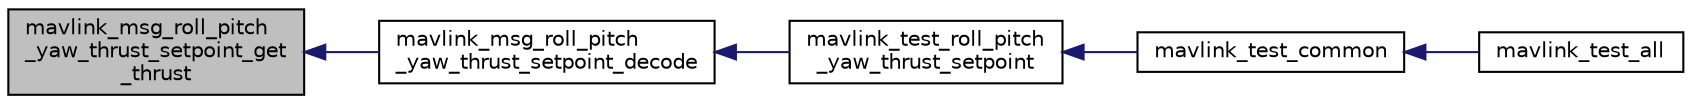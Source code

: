 digraph "mavlink_msg_roll_pitch_yaw_thrust_setpoint_get_thrust"
{
 // INTERACTIVE_SVG=YES
  edge [fontname="Helvetica",fontsize="10",labelfontname="Helvetica",labelfontsize="10"];
  node [fontname="Helvetica",fontsize="10",shape=record];
  rankdir="LR";
  Node1 [label="mavlink_msg_roll_pitch\l_yaw_thrust_setpoint_get\l_thrust",height=0.2,width=0.4,color="black", fillcolor="grey75", style="filled" fontcolor="black"];
  Node1 -> Node2 [dir="back",color="midnightblue",fontsize="10",style="solid",fontname="Helvetica"];
  Node2 [label="mavlink_msg_roll_pitch\l_yaw_thrust_setpoint_decode",height=0.2,width=0.4,color="black", fillcolor="white", style="filled",URL="$mavlink__msg__roll__pitch__yaw__thrust__setpoint_8h.html#a68b7458d2ed21b3ad6d6291201767405",tooltip="Decode a roll_pitch_yaw_thrust_setpoint message into a struct. "];
  Node2 -> Node3 [dir="back",color="midnightblue",fontsize="10",style="solid",fontname="Helvetica"];
  Node3 [label="mavlink_test_roll_pitch\l_yaw_thrust_setpoint",height=0.2,width=0.4,color="black", fillcolor="white", style="filled",URL="$v0_89_2common_2testsuite_8h.html#a0f54660704d47e05015932f13eb4f9eb"];
  Node3 -> Node4 [dir="back",color="midnightblue",fontsize="10",style="solid",fontname="Helvetica"];
  Node4 [label="mavlink_test_common",height=0.2,width=0.4,color="black", fillcolor="white", style="filled",URL="$v0_89_2common_2testsuite_8h.html#af349432601ac003d2c80a69c100c70a4"];
  Node4 -> Node5 [dir="back",color="midnightblue",fontsize="10",style="solid",fontname="Helvetica"];
  Node5 [label="mavlink_test_all",height=0.2,width=0.4,color="black", fillcolor="white", style="filled",URL="$v0_89_2common_2testsuite_8h.html#a4cc77b6c343679298da5d3c2b4e48759"];
}
